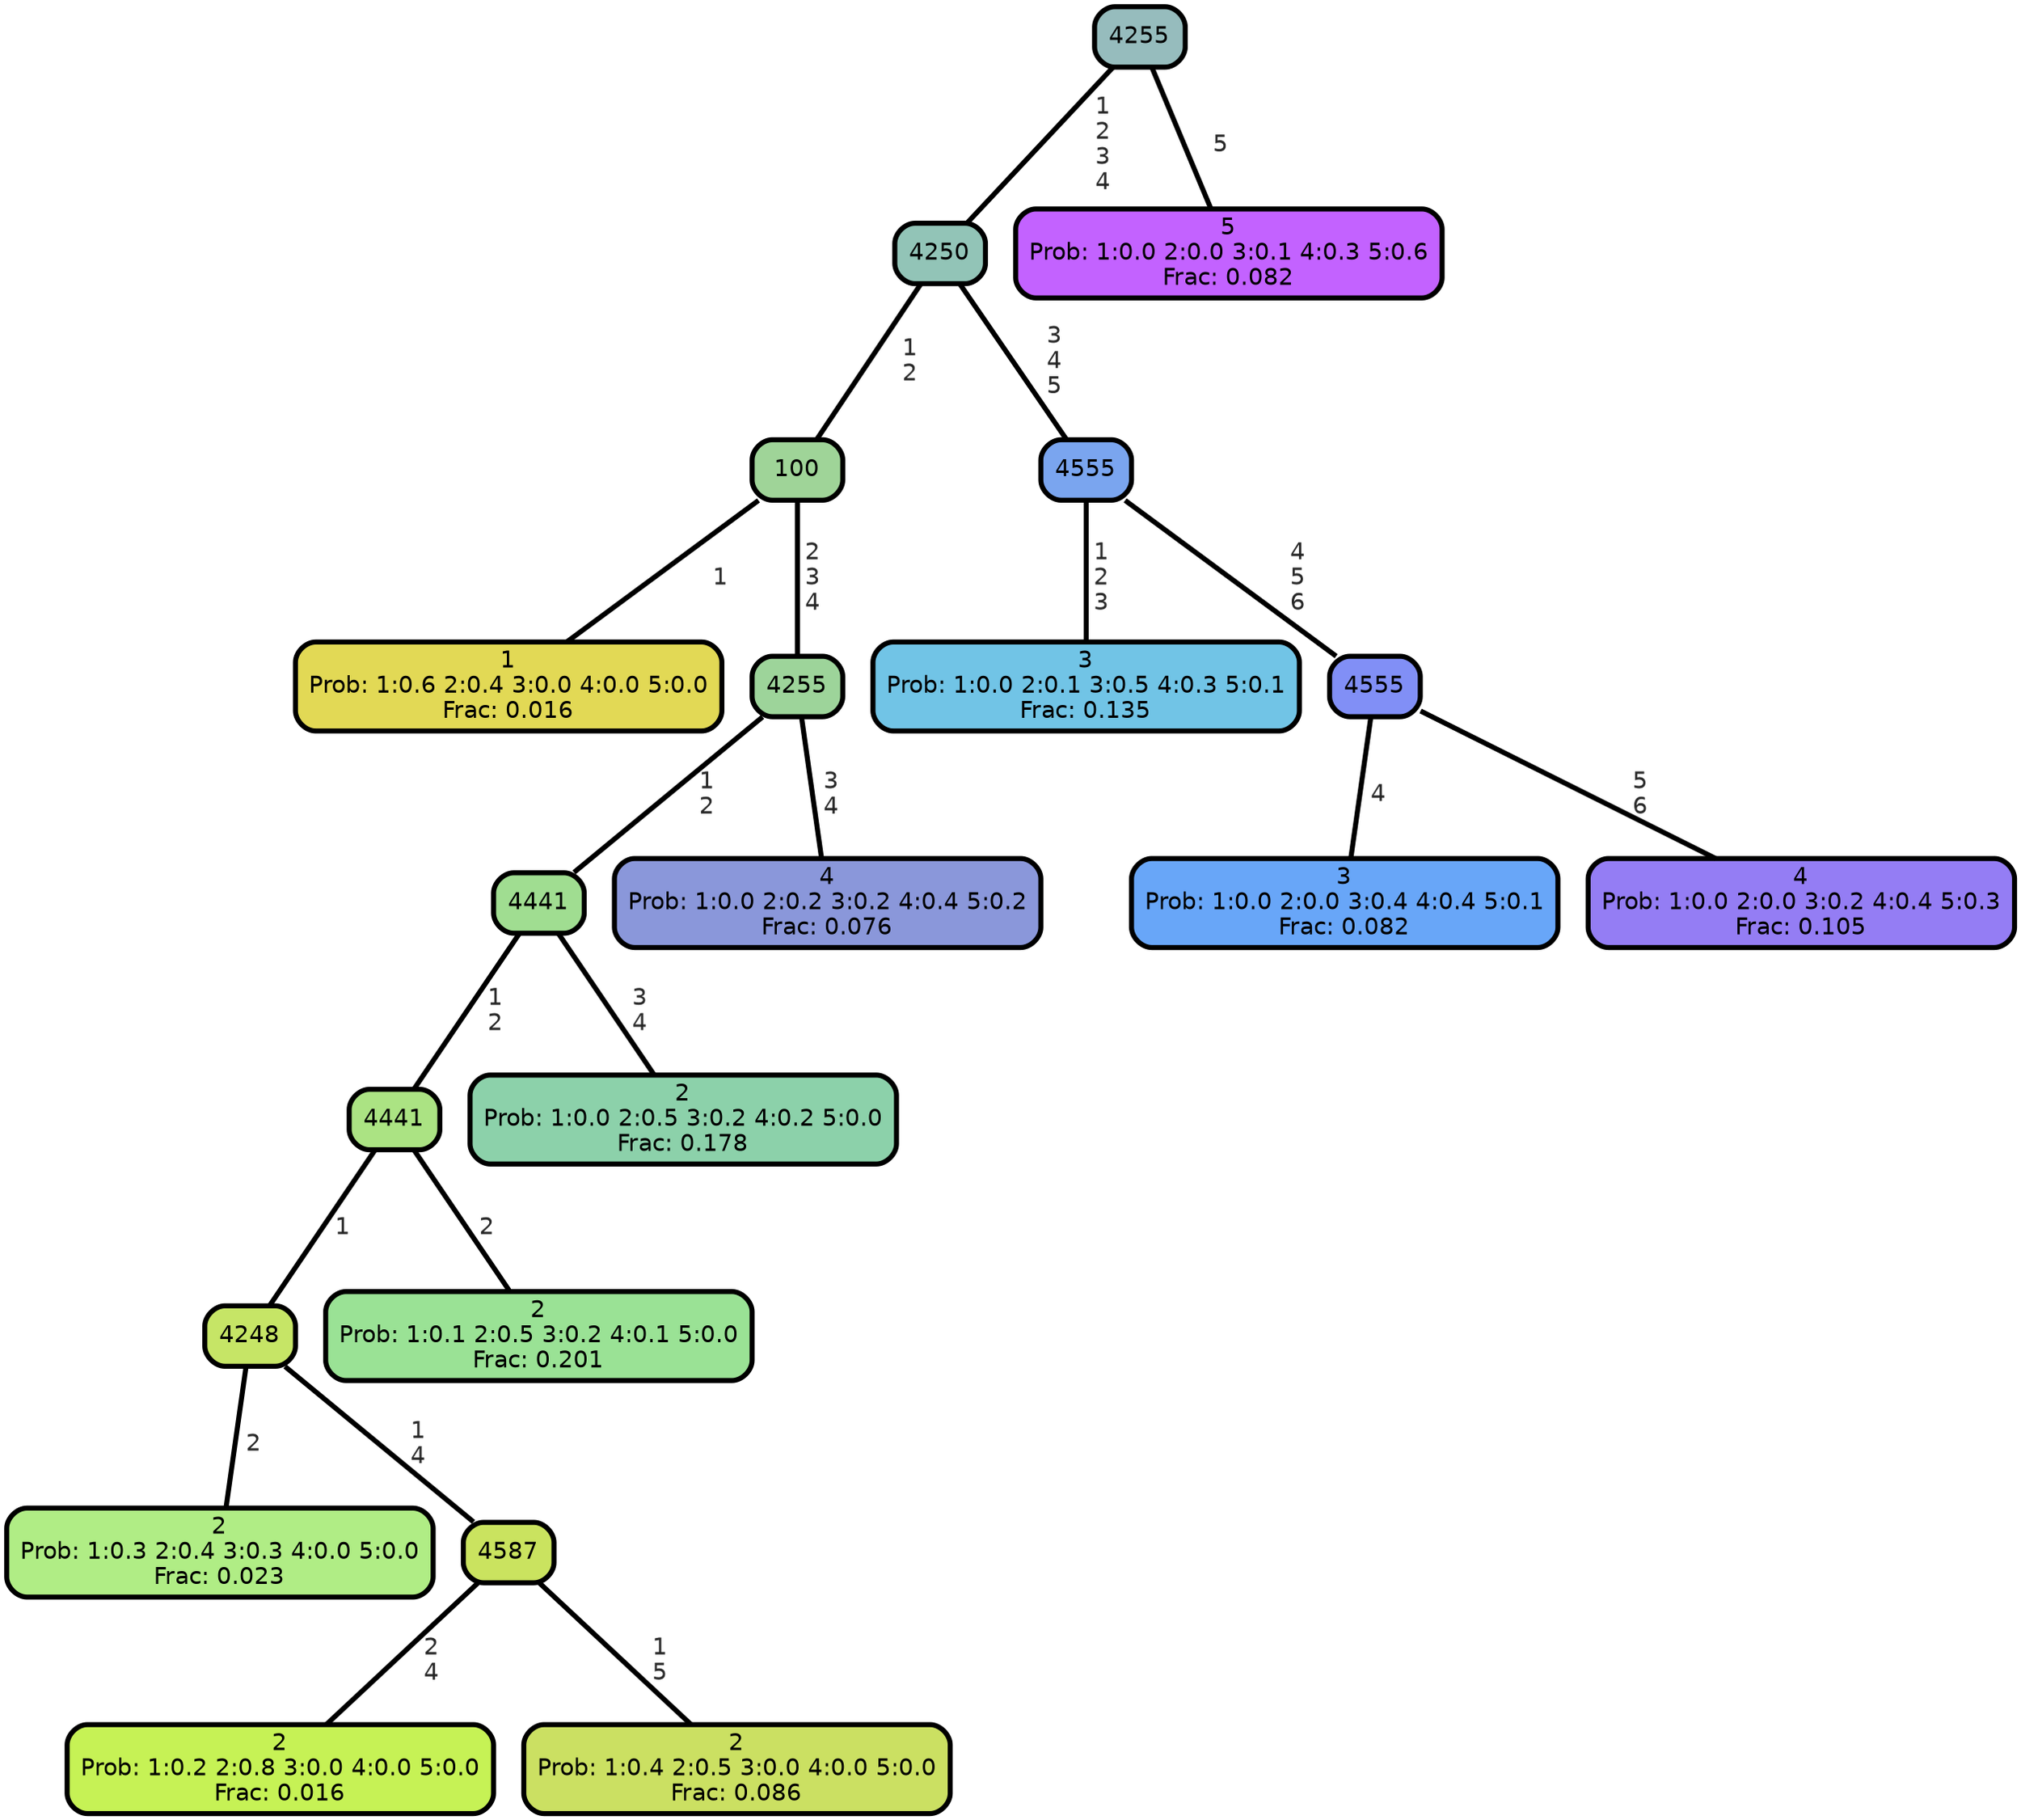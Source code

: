 graph Tree {
node [shape=box, style="filled, rounded",color="black",penwidth="3",fontcolor="black",                 fontname=helvetica] ;
graph [ranksep="0 equally", splines=straight,                 bgcolor=transparent, dpi=200] ;
edge [fontname=helvetica, fontweight=bold,fontcolor=grey14,color=black] ;
0 [label="1
Prob: 1:0.6 2:0.4 3:0.0 4:0.0 5:0.0
Frac: 0.016", fillcolor="#e2d955"] ;
1 [label="100", fillcolor="#9fd498"] ;
2 [label="2
Prob: 1:0.3 2:0.4 3:0.3 4:0.0 5:0.0
Frac: 0.023", fillcolor="#b0ed85"] ;
3 [label="4248", fillcolor="#c6e566"] ;
4 [label="2
Prob: 1:0.2 2:0.8 3:0.0 4:0.0 5:0.0
Frac: 0.016", fillcolor="#c6f255"] ;
5 [label="4587", fillcolor="#cae35f"] ;
6 [label="2
Prob: 1:0.4 2:0.5 3:0.0 4:0.0 5:0.0
Frac: 0.086", fillcolor="#cbe062"] ;
7 [label="4441", fillcolor="#abe383"] ;
8 [label="2
Prob: 1:0.1 2:0.5 3:0.2 4:0.1 5:0.0
Frac: 0.201", fillcolor="#9ae295"] ;
9 [label="4441", fillcolor="#a0dd91"] ;
10 [label="2
Prob: 1:0.0 2:0.5 3:0.2 4:0.2 5:0.0
Frac: 0.178", fillcolor="#8cd1aa"] ;
11 [label="4255", fillcolor="#9dd49a"] ;
12 [label="4
Prob: 1:0.0 2:0.2 3:0.2 4:0.4 5:0.2
Frac: 0.076", fillcolor="#8a97da"] ;
13 [label="4250", fillcolor="#92c4b7"] ;
14 [label="3
Prob: 1:0.0 2:0.1 3:0.5 4:0.3 5:0.1
Frac: 0.135", fillcolor="#71c4e6"] ;
15 [label="4555", fillcolor="#7aa5ef"] ;
16 [label="3
Prob: 1:0.0 2:0.0 3:0.4 4:0.4 5:0.1
Frac: 0.082", fillcolor="#68a6f8"] ;
17 [label="4555", fillcolor="#818ff6"] ;
18 [label="4
Prob: 1:0.0 2:0.0 3:0.2 4:0.4 5:0.3
Frac: 0.105", fillcolor="#947df4"] ;
19 [label="4255", fillcolor="#96bcbd"] ;
20 [label="5
Prob: 1:0.0 2:0.0 3:0.1 4:0.3 5:0.6
Frac: 0.082", fillcolor="#c362ff"] ;
1 -- 0 [label=" 1",penwidth=3] ;
1 -- 11 [label=" 2\n 3\n 4",penwidth=3] ;
3 -- 2 [label=" 2",penwidth=3] ;
3 -- 5 [label=" 1\n 4",penwidth=3] ;
5 -- 4 [label=" 2\n 4",penwidth=3] ;
5 -- 6 [label=" 1\n 5",penwidth=3] ;
7 -- 3 [label=" 1",penwidth=3] ;
7 -- 8 [label=" 2",penwidth=3] ;
9 -- 7 [label=" 1\n 2",penwidth=3] ;
9 -- 10 [label=" 3\n 4",penwidth=3] ;
11 -- 9 [label=" 1\n 2",penwidth=3] ;
11 -- 12 [label=" 3\n 4",penwidth=3] ;
13 -- 1 [label=" 1\n 2",penwidth=3] ;
13 -- 15 [label=" 3\n 4\n 5",penwidth=3] ;
15 -- 14 [label=" 1\n 2\n 3",penwidth=3] ;
15 -- 17 [label=" 4\n 5\n 6",penwidth=3] ;
17 -- 16 [label=" 4",penwidth=3] ;
17 -- 18 [label=" 5\n 6",penwidth=3] ;
19 -- 13 [label=" 1\n 2\n 3\n 4",penwidth=3] ;
19 -- 20 [label=" 5",penwidth=3] ;
{rank = same;}}